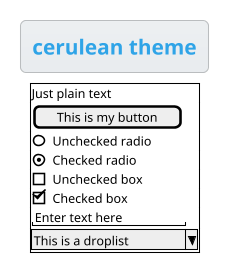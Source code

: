 ' Do not edit
' Theme Gallery
' autogenerated by script
'
@startsalt
!theme cerulean
title cerulean theme
{+
  Just plain text
  [This is my button]
  ()  Unchecked radio
  (X) Checked radio
  []  Unchecked box
  [X] Checked box
  "Enter text here   "
  ^This is a droplist^
}
@endsalt